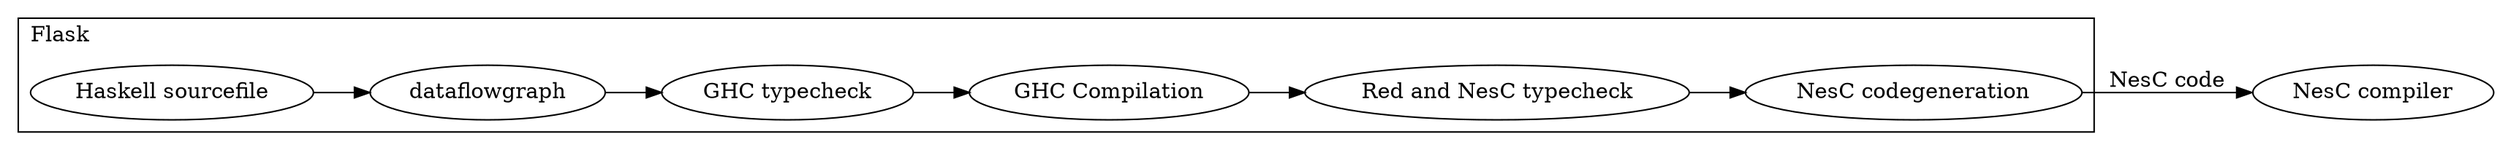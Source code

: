 digraph G
{
    rankdir = LR;
    compound=true;
    cgen[label="NesC codegeneration"];
    comp[label="NesC compiler"];
    hsfile[label="Haskell sourcefile"];
    ghc_tcheck[label="GHC typecheck"];
    ghc_compile[label="GHC Compilation"];
    red_tcheck[label="Red and NesC typecheck"];
    
    subgraph cluster_flask {
        labeljust="l"
        label="Flask";
        
        // This isn't complete, some steps are still missing and maybe
        // we should split it up in several smaller
        // graphs. (E.g. compile-time and generation-time)        
        hsfile -> dataflowgraph -> ghc_tcheck -> ghc_compile -> red_tcheck -> cgen;
    }

    cgen -> comp[label="NesC code"];
}

